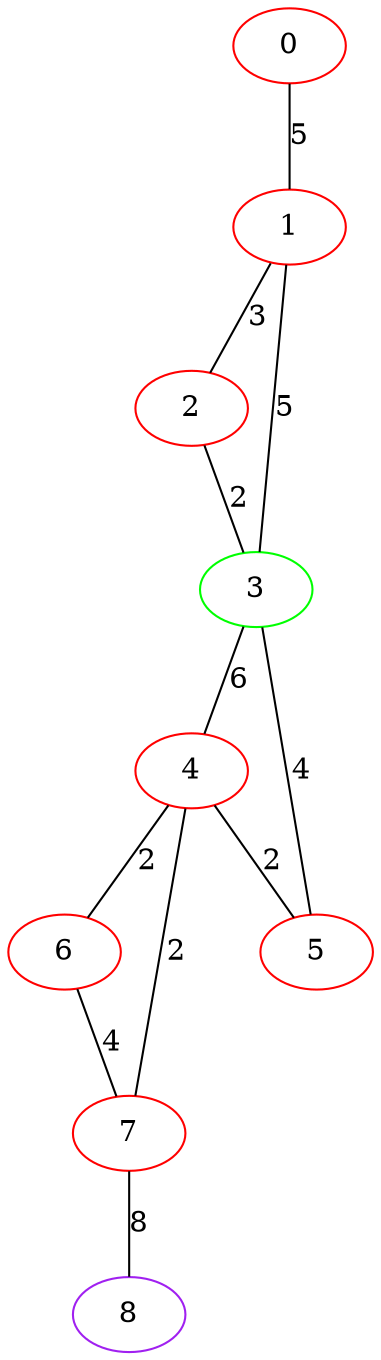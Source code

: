 graph "" {
0 [color=red, weight=1];
1 [color=red, weight=1];
2 [color=red, weight=1];
3 [color=green, weight=2];
4 [color=red, weight=1];
5 [color=red, weight=1];
6 [color=red, weight=1];
7 [color=red, weight=1];
8 [color=purple, weight=4];
0 -- 1  [key=0, label=5];
1 -- 2  [key=0, label=3];
1 -- 3  [key=0, label=5];
2 -- 3  [key=0, label=2];
3 -- 4  [key=0, label=6];
3 -- 5  [key=0, label=4];
4 -- 5  [key=0, label=2];
4 -- 6  [key=0, label=2];
4 -- 7  [key=0, label=2];
6 -- 7  [key=0, label=4];
7 -- 8  [key=0, label=8];
}
